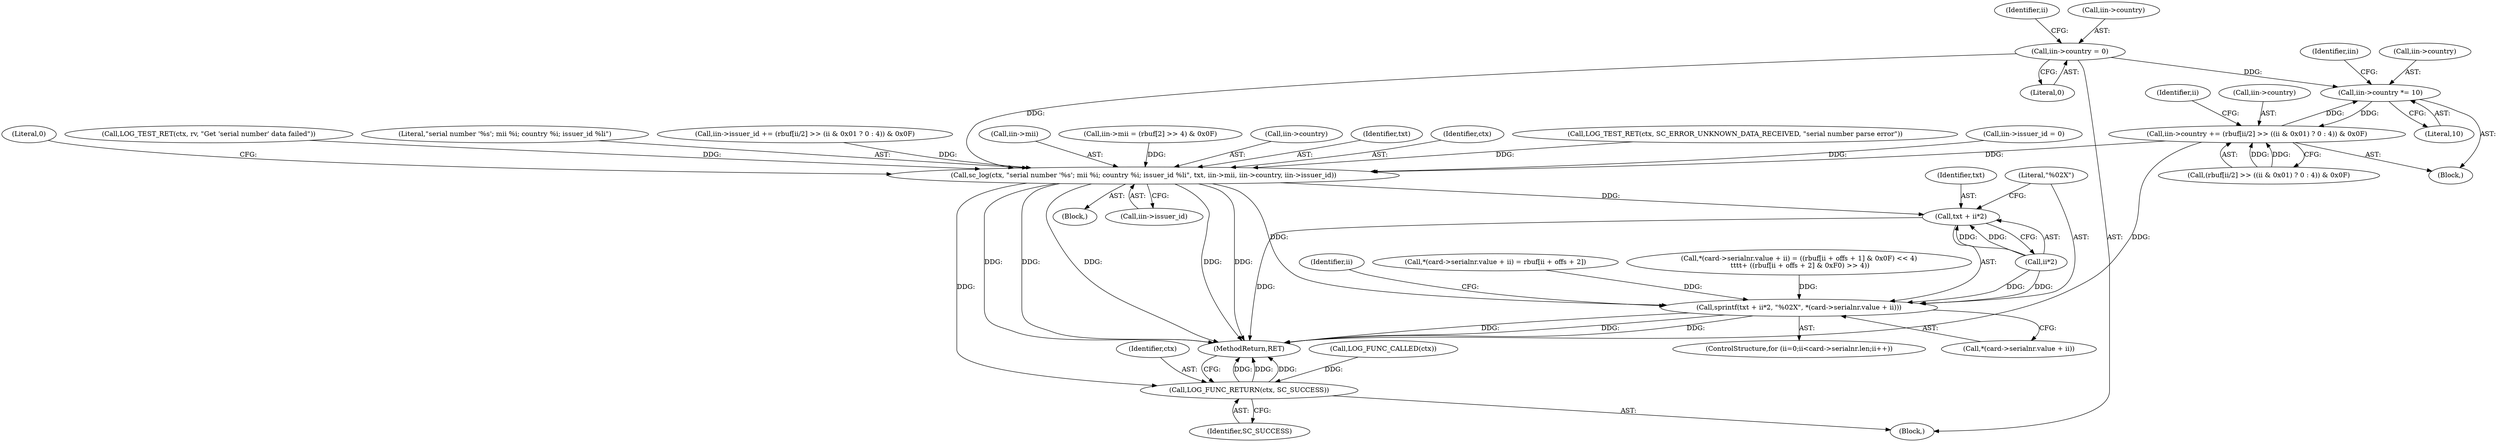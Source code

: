 digraph "0_OpenSC_8fe377e93b4b56060e5bbfb6f3142ceaeca744fa_10@pointer" {
"1000217" [label="(Call,iin->country = 0)"];
"1000232" [label="(Call,iin->country *= 10)"];
"1000237" [label="(Call,iin->country += (rbuf[ii/2] >> ((ii & 0x01) ? 0 : 4)) & 0x0F)"];
"1000435" [label="(Call,sc_log(ctx, \"serial number '%s'; mii %i; country %i; issuer_id %li\", txt, iin->mii, iin->country, iin->issuer_id))"];
"1000420" [label="(Call,sprintf(txt + ii*2, \"%02X\", *(card->serialnr.value + ii)))"];
"1000421" [label="(Call,txt + ii*2)"];
"1000461" [label="(Call,LOG_FUNC_RETURN(ctx, SC_SUCCESS))"];
"1000423" [label="(Call,ii*2)"];
"1000217" [label="(Call,iin->country = 0)"];
"1000224" [label="(Identifier,ii)"];
"1000461" [label="(Call,LOG_FUNC_RETURN(ctx, SC_SUCCESS))"];
"1000422" [label="(Identifier,txt)"];
"1000255" [label="(Call,iin->issuer_id = 0)"];
"1000448" [label="(Literal,0)"];
"1000232" [label="(Call,iin->country *= 10)"];
"1000435" [label="(Call,sc_log(ctx, \"serial number '%s'; mii %i; country %i; issuer_id %li\", txt, iin->mii, iin->country, iin->issuer_id))"];
"1000192" [label="(Call,LOG_TEST_RET(ctx, rv, \"Get 'serial number' data failed\"))"];
"1000236" [label="(Literal,10)"];
"1000437" [label="(Literal,\"serial number '%s'; mii %i; country %i; issuer_id %li\")"];
"1000275" [label="(Call,iin->issuer_id += (rbuf[ii/2] >> (ii & 0x01 ? 0 : 4)) & 0x0F)"];
"1000445" [label="(Call,iin->issuer_id)"];
"1000407" [label="(ControlStructure,for (ii=0;ii<card->serialnr.len;ii++))"];
"1000464" [label="(MethodReturn,RET)"];
"1000439" [label="(Call,iin->mii)"];
"1000206" [label="(Call,iin->mii = (rbuf[2] >> 4) & 0x0F)"];
"1000239" [label="(Identifier,iin)"];
"1000230" [label="(Identifier,ii)"];
"1000419" [label="(Identifier,ii)"];
"1000426" [label="(Literal,\"%02X\")"];
"1000427" [label="(Call,*(card->serialnr.value + ii))"];
"1000381" [label="(Call,*(card->serialnr.value + ii) = rbuf[ii + offs + 2])"];
"1000462" [label="(Identifier,ctx)"];
"1000241" [label="(Call,(rbuf[ii/2] >> ((ii & 0x01) ? 0 : 4)) & 0x0F)"];
"1000233" [label="(Call,iin->country)"];
"1000238" [label="(Call,iin->country)"];
"1000327" [label="(Call,*(card->serialnr.value + ii) = ((rbuf[ii + offs + 1] & 0x0F) << 4)\n \t\t\t\t+ ((rbuf[ii + offs + 2] & 0xF0) >> 4))"];
"1000463" [label="(Identifier,SC_SUCCESS)"];
"1000218" [label="(Call,iin->country)"];
"1000442" [label="(Call,iin->country)"];
"1000126" [label="(Call,LOG_FUNC_CALLED(ctx))"];
"1000105" [label="(Block,)"];
"1000438" [label="(Identifier,txt)"];
"1000221" [label="(Literal,0)"];
"1000436" [label="(Identifier,ctx)"];
"1000237" [label="(Call,iin->country += (rbuf[ii/2] >> ((ii & 0x01) ? 0 : 4)) & 0x0F)"];
"1000421" [label="(Call,txt + ii*2)"];
"1000420" [label="(Call,sprintf(txt + ii*2, \"%02X\", *(card->serialnr.value + ii)))"];
"1000231" [label="(Block,)"];
"1000202" [label="(Call,LOG_TEST_RET(ctx, SC_ERROR_UNKNOWN_DATA_RECEIVED, \"serial number parse error\"))"];
"1000405" [label="(Block,)"];
"1000217" -> "1000105"  [label="AST: "];
"1000217" -> "1000221"  [label="CFG: "];
"1000218" -> "1000217"  [label="AST: "];
"1000221" -> "1000217"  [label="AST: "];
"1000224" -> "1000217"  [label="CFG: "];
"1000217" -> "1000232"  [label="DDG: "];
"1000217" -> "1000435"  [label="DDG: "];
"1000232" -> "1000231"  [label="AST: "];
"1000232" -> "1000236"  [label="CFG: "];
"1000233" -> "1000232"  [label="AST: "];
"1000236" -> "1000232"  [label="AST: "];
"1000239" -> "1000232"  [label="CFG: "];
"1000237" -> "1000232"  [label="DDG: "];
"1000232" -> "1000237"  [label="DDG: "];
"1000237" -> "1000231"  [label="AST: "];
"1000237" -> "1000241"  [label="CFG: "];
"1000238" -> "1000237"  [label="AST: "];
"1000241" -> "1000237"  [label="AST: "];
"1000230" -> "1000237"  [label="CFG: "];
"1000237" -> "1000464"  [label="DDG: "];
"1000241" -> "1000237"  [label="DDG: "];
"1000241" -> "1000237"  [label="DDG: "];
"1000237" -> "1000435"  [label="DDG: "];
"1000435" -> "1000405"  [label="AST: "];
"1000435" -> "1000445"  [label="CFG: "];
"1000436" -> "1000435"  [label="AST: "];
"1000437" -> "1000435"  [label="AST: "];
"1000438" -> "1000435"  [label="AST: "];
"1000439" -> "1000435"  [label="AST: "];
"1000442" -> "1000435"  [label="AST: "];
"1000445" -> "1000435"  [label="AST: "];
"1000448" -> "1000435"  [label="CFG: "];
"1000435" -> "1000464"  [label="DDG: "];
"1000435" -> "1000464"  [label="DDG: "];
"1000435" -> "1000464"  [label="DDG: "];
"1000435" -> "1000464"  [label="DDG: "];
"1000435" -> "1000464"  [label="DDG: "];
"1000435" -> "1000420"  [label="DDG: "];
"1000435" -> "1000421"  [label="DDG: "];
"1000202" -> "1000435"  [label="DDG: "];
"1000192" -> "1000435"  [label="DDG: "];
"1000206" -> "1000435"  [label="DDG: "];
"1000275" -> "1000435"  [label="DDG: "];
"1000255" -> "1000435"  [label="DDG: "];
"1000435" -> "1000461"  [label="DDG: "];
"1000420" -> "1000407"  [label="AST: "];
"1000420" -> "1000427"  [label="CFG: "];
"1000421" -> "1000420"  [label="AST: "];
"1000426" -> "1000420"  [label="AST: "];
"1000427" -> "1000420"  [label="AST: "];
"1000419" -> "1000420"  [label="CFG: "];
"1000420" -> "1000464"  [label="DDG: "];
"1000420" -> "1000464"  [label="DDG: "];
"1000420" -> "1000464"  [label="DDG: "];
"1000423" -> "1000420"  [label="DDG: "];
"1000423" -> "1000420"  [label="DDG: "];
"1000327" -> "1000420"  [label="DDG: "];
"1000381" -> "1000420"  [label="DDG: "];
"1000421" -> "1000423"  [label="CFG: "];
"1000422" -> "1000421"  [label="AST: "];
"1000423" -> "1000421"  [label="AST: "];
"1000426" -> "1000421"  [label="CFG: "];
"1000421" -> "1000464"  [label="DDG: "];
"1000423" -> "1000421"  [label="DDG: "];
"1000423" -> "1000421"  [label="DDG: "];
"1000461" -> "1000105"  [label="AST: "];
"1000461" -> "1000463"  [label="CFG: "];
"1000462" -> "1000461"  [label="AST: "];
"1000463" -> "1000461"  [label="AST: "];
"1000464" -> "1000461"  [label="CFG: "];
"1000461" -> "1000464"  [label="DDG: "];
"1000461" -> "1000464"  [label="DDG: "];
"1000461" -> "1000464"  [label="DDG: "];
"1000126" -> "1000461"  [label="DDG: "];
}
